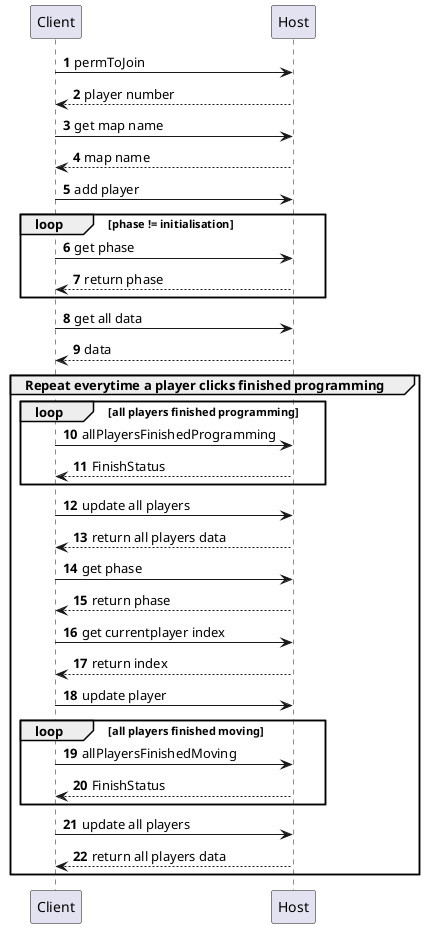 @startuml
'https://plantuml.com/sequence-diagram

autonumber

participant Client
participant Host



Client -> Host : permToJoin
Client <-- Host : player number

Client -> Host : get map name
Client <-- Host : map name

Client -> Host : add player

loop phase != initialisation
    Client -> Host : get phase
    Client <-- Host : return phase
end

Client -> Host : get all data
Client <-- Host : data


group Repeat everytime a player clicks finished programming

loop all players finished programming
    Client -> Host : allPlayersFinishedProgramming
    Client <-- Host : FinishStatus
end

Client -> Host : update all players
Client <-- Host : return all players data

Client -> Host : get phase
Client <-- Host : return phase

Client -> Host : get currentplayer index
Client <-- Host : return index

Client -> Host : update player

loop all players finished moving
    Client -> Host : allPlayersFinishedMoving
    Client <-- Host : FinishStatus
end

Client -> Host : update all players
Client <-- Host : return all players data

end

@enduml